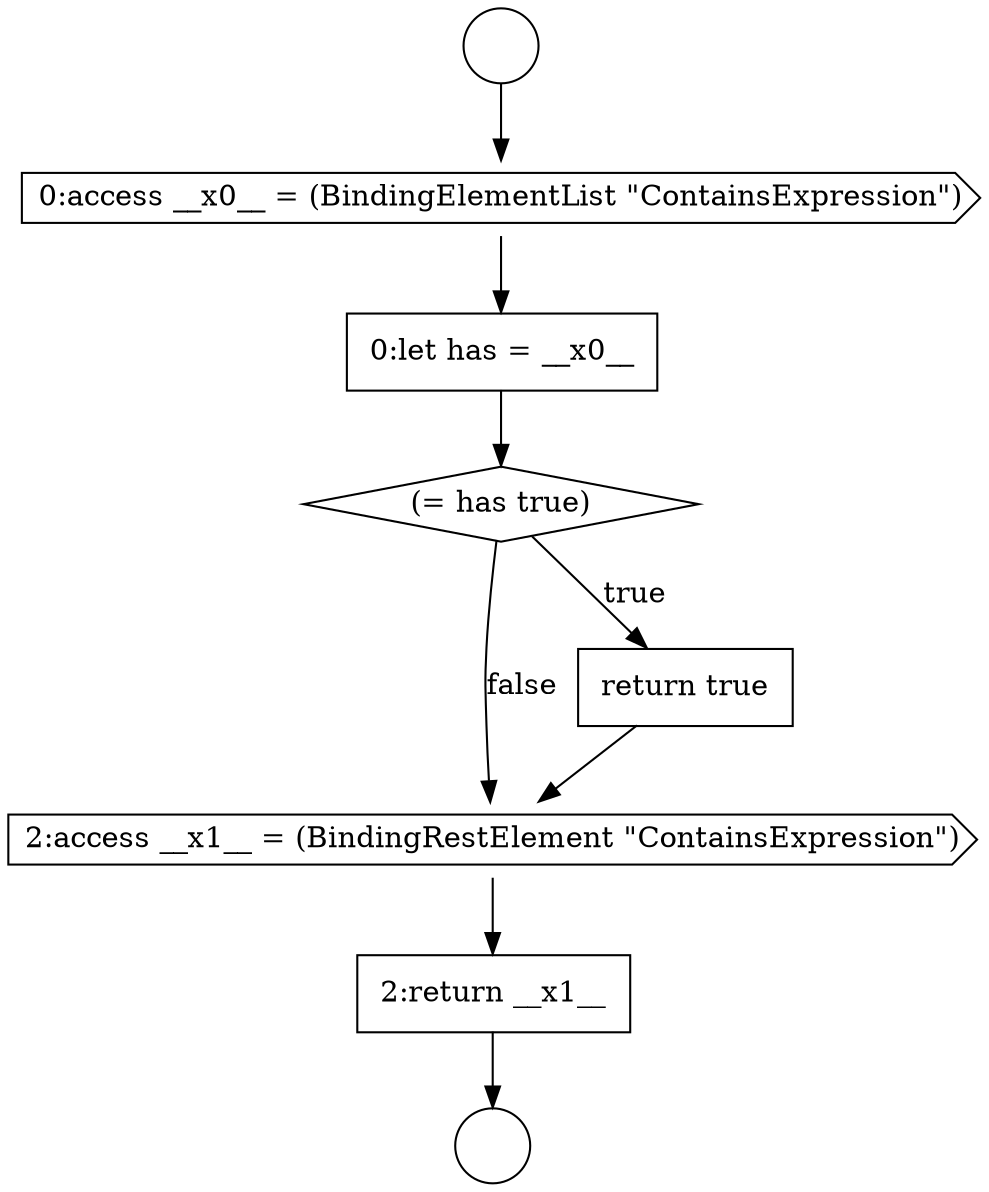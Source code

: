 digraph {
  node6713 [shape=circle label=" " color="black" fillcolor="white" style=filled]
  node6717 [shape=diamond, label=<<font color="black">(= has true)</font>> color="black" fillcolor="white" style=filled]
  node6720 [shape=none, margin=0, label=<<font color="black">
    <table border="0" cellborder="1" cellspacing="0" cellpadding="10">
      <tr><td align="left">2:return __x1__</td></tr>
    </table>
  </font>> color="black" fillcolor="white" style=filled]
  node6716 [shape=none, margin=0, label=<<font color="black">
    <table border="0" cellborder="1" cellspacing="0" cellpadding="10">
      <tr><td align="left">0:let has = __x0__</td></tr>
    </table>
  </font>> color="black" fillcolor="white" style=filled]
  node6719 [shape=cds, label=<<font color="black">2:access __x1__ = (BindingRestElement &quot;ContainsExpression&quot;)</font>> color="black" fillcolor="white" style=filled]
  node6715 [shape=cds, label=<<font color="black">0:access __x0__ = (BindingElementList &quot;ContainsExpression&quot;)</font>> color="black" fillcolor="white" style=filled]
  node6714 [shape=circle label=" " color="black" fillcolor="white" style=filled]
  node6718 [shape=none, margin=0, label=<<font color="black">
    <table border="0" cellborder="1" cellspacing="0" cellpadding="10">
      <tr><td align="left">return true</td></tr>
    </table>
  </font>> color="black" fillcolor="white" style=filled]
  node6718 -> node6719 [ color="black"]
  node6713 -> node6715 [ color="black"]
  node6716 -> node6717 [ color="black"]
  node6715 -> node6716 [ color="black"]
  node6719 -> node6720 [ color="black"]
  node6717 -> node6718 [label=<<font color="black">true</font>> color="black"]
  node6717 -> node6719 [label=<<font color="black">false</font>> color="black"]
  node6720 -> node6714 [ color="black"]
}
